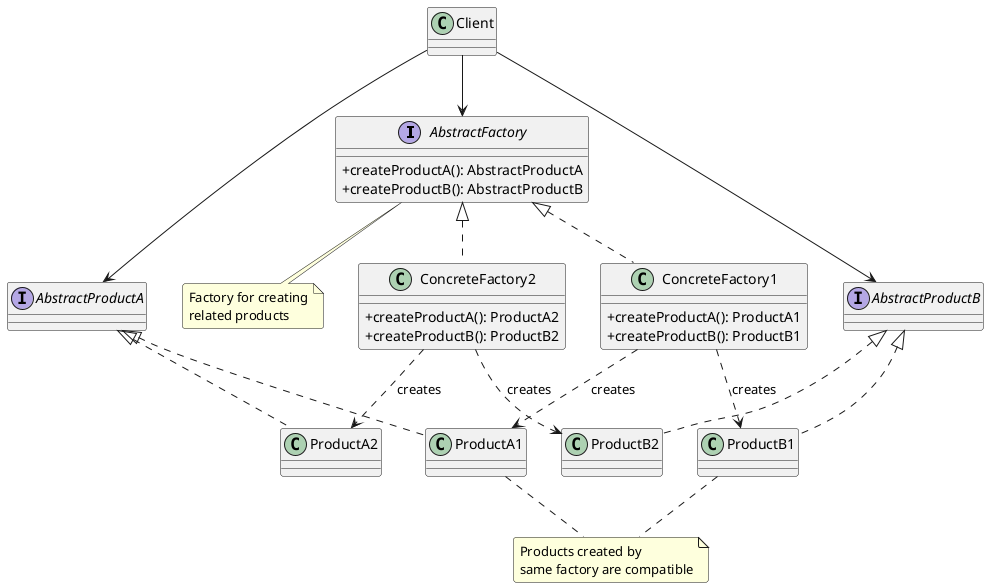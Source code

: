 @startuml Abstract Factory Pattern

skinparam classAttributeIconSize 0
skinparam backgroundColor white
skinparam roundcorner 5

interface AbstractFactory {
    + createProductA(): AbstractProductA
    + createProductB(): AbstractProductB
}

class ConcreteFactory1 {
    + createProductA(): ProductA1
    + createProductB(): ProductB1
}

class ConcreteFactory2 {
    + createProductA(): ProductA2
    + createProductB(): ProductB2
}

interface AbstractProductA {
}

interface AbstractProductB {
}

class ProductA1 {
}

class ProductA2 {
}

class ProductB1 {
}

class ProductB2 {
}

class Client {
}

AbstractFactory <|.. ConcreteFactory1
AbstractFactory <|.. ConcreteFactory2

AbstractProductA <|.. ProductA1
AbstractProductA <|.. ProductA2
AbstractProductB <|.. ProductB1
AbstractProductB <|.. ProductB2

ConcreteFactory1 ..> ProductA1: creates
ConcreteFactory1 ..> ProductB1: creates
ConcreteFactory2 ..> ProductA2: creates
ConcreteFactory2 ..> ProductB2: creates

Client --> AbstractFactory
Client --> AbstractProductA
Client --> AbstractProductB

note "Factory for creating\nrelated products" as N1
AbstractFactory .. N1

note "Products created by\nsame factory are compatible" as N2
ProductA1 .. N2
ProductB1 .. N2

@enduml
